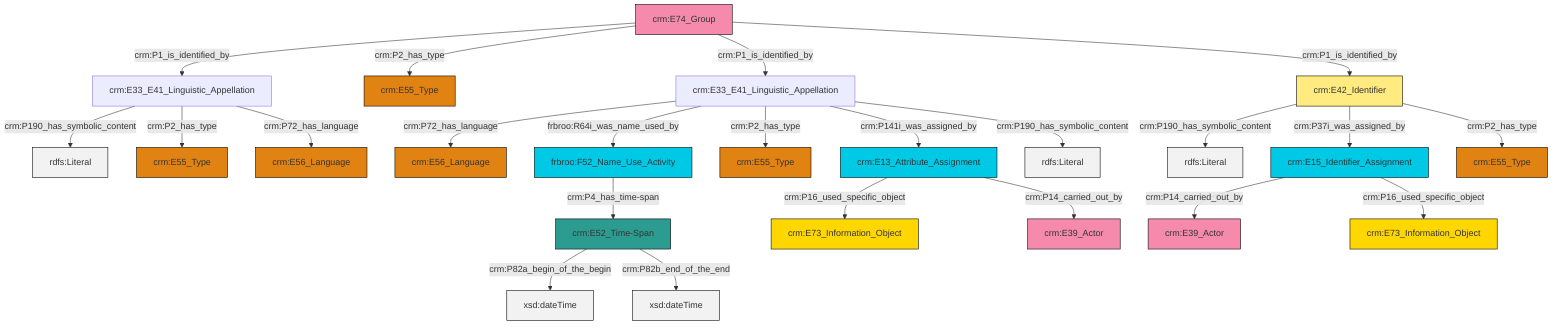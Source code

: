 graph TD
classDef Literal fill:#f2f2f2,stroke:#000000;
classDef CRM_Entity fill:#FFFFFF,stroke:#000000;
classDef Temporal_Entity fill:#00C9E6, stroke:#000000;
classDef Type fill:#E18312, stroke:#000000;
classDef Time-Span fill:#2C9C91, stroke:#000000;
classDef Appellation fill:#FFEB7F, stroke:#000000;
classDef Place fill:#008836, stroke:#000000;
classDef Persistent_Item fill:#B266B2, stroke:#000000;
classDef Conceptual_Object fill:#FFD700, stroke:#000000;
classDef Physical_Thing fill:#D2B48C, stroke:#000000;
classDef Actor fill:#f58aad, stroke:#000000;
classDef PC_Classes fill:#4ce600, stroke:#000000;
classDef Multi fill:#cccccc,stroke:#000000;

2["crm:E33_E41_Linguistic_Appellation"]:::Default -->|crm:P72_has_language| 4["crm:E56_Language"]:::Type
2["crm:E33_E41_Linguistic_Appellation"]:::Default -->|frbroo:R64i_was_name_used_by| 7["frbroo:F52_Name_Use_Activity"]:::Temporal_Entity
8["crm:E13_Attribute_Assignment"]:::Temporal_Entity -->|crm:P16_used_specific_object| 10["crm:E73_Information_Object"]:::Conceptual_Object
16["crm:E74_Group"]:::Actor -->|crm:P1_is_identified_by| 17["crm:E33_E41_Linguistic_Appellation"]:::Default
5["crm:E42_Identifier"]:::Appellation -->|crm:P190_has_symbolic_content| 18[rdfs:Literal]:::Literal
0["crm:E15_Identifier_Assignment"]:::Temporal_Entity -->|crm:P14_carried_out_by| 19["crm:E39_Actor"]:::Actor
16["crm:E74_Group"]:::Actor -->|crm:P2_has_type| 20["crm:E55_Type"]:::Type
5["crm:E42_Identifier"]:::Appellation -->|crm:P37i_was_assigned_by| 0["crm:E15_Identifier_Assignment"]:::Temporal_Entity
5["crm:E42_Identifier"]:::Appellation -->|crm:P2_has_type| 24["crm:E55_Type"]:::Type
0["crm:E15_Identifier_Assignment"]:::Temporal_Entity -->|crm:P16_used_specific_object| 25["crm:E73_Information_Object"]:::Conceptual_Object
16["crm:E74_Group"]:::Actor -->|crm:P1_is_identified_by| 2["crm:E33_E41_Linguistic_Appellation"]:::Default
2["crm:E33_E41_Linguistic_Appellation"]:::Default -->|crm:P2_has_type| 26["crm:E55_Type"]:::Type
30["crm:E52_Time-Span"]:::Time-Span -->|crm:P82a_begin_of_the_begin| 31[xsd:dateTime]:::Literal
7["frbroo:F52_Name_Use_Activity"]:::Temporal_Entity -->|crm:P4_has_time-span| 30["crm:E52_Time-Span"]:::Time-Span
17["crm:E33_E41_Linguistic_Appellation"]:::Default -->|crm:P190_has_symbolic_content| 33[rdfs:Literal]:::Literal
17["crm:E33_E41_Linguistic_Appellation"]:::Default -->|crm:P2_has_type| 12["crm:E55_Type"]:::Type
30["crm:E52_Time-Span"]:::Time-Span -->|crm:P82b_end_of_the_end| 36[xsd:dateTime]:::Literal
17["crm:E33_E41_Linguistic_Appellation"]:::Default -->|crm:P72_has_language| 14["crm:E56_Language"]:::Type
2["crm:E33_E41_Linguistic_Appellation"]:::Default -->|crm:P141i_was_assigned_by| 8["crm:E13_Attribute_Assignment"]:::Temporal_Entity
2["crm:E33_E41_Linguistic_Appellation"]:::Default -->|crm:P190_has_symbolic_content| 38[rdfs:Literal]:::Literal
16["crm:E74_Group"]:::Actor -->|crm:P1_is_identified_by| 5["crm:E42_Identifier"]:::Appellation
8["crm:E13_Attribute_Assignment"]:::Temporal_Entity -->|crm:P14_carried_out_by| 21["crm:E39_Actor"]:::Actor